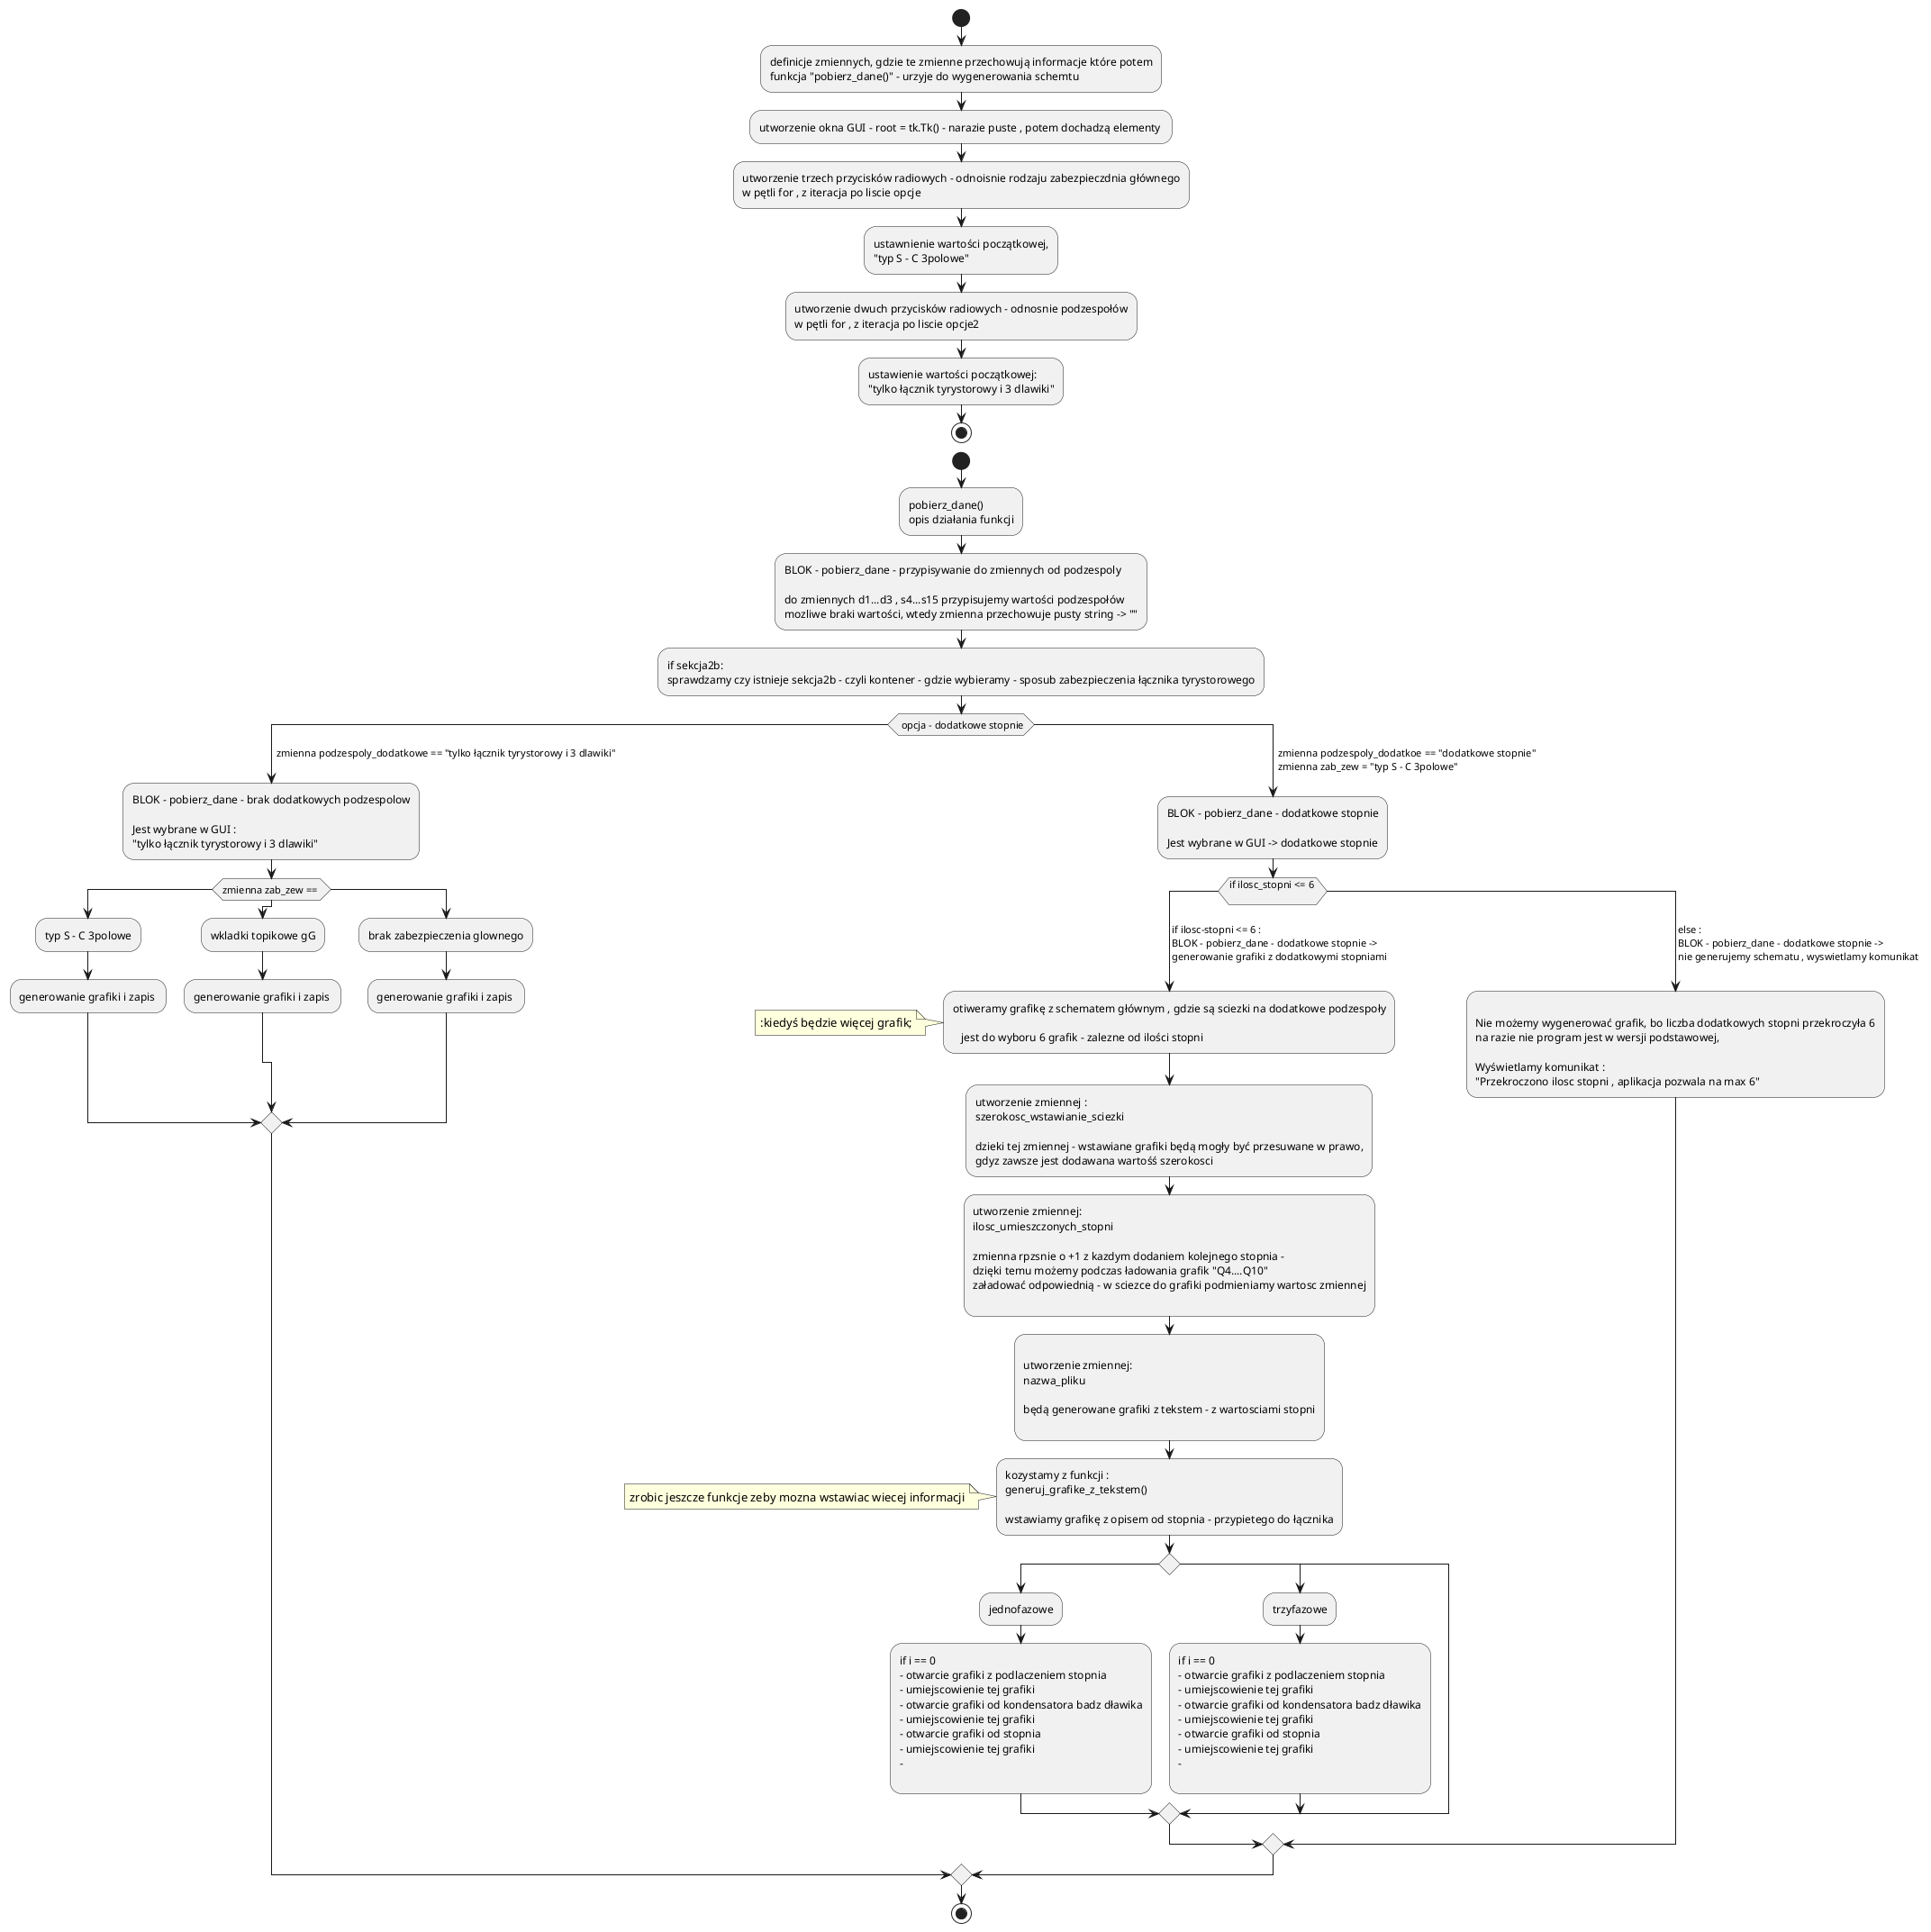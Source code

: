 @startuml

start
:definicje zmiennych, gdzie te zmienne przechowują informacje które potem
funkcja "pobierz_dane()" - urzyje do wygenerowania schemtu;
:utworzenie okna GUI - root = tk.Tk() - narazie puste , potem dochadzą elementy ;
:utworzenie trzech przycisków radiowych - odnoisnie rodzaju zabezpieczdnia głównego
w pętli for , z iteracja po liscie opcje;
:ustawnienie wartości początkowej,
"typ S - C 3polowe";
:utworzenie dwuch przycisków radiowych - odnosnie podzespołów
w pętli for , z iteracja po liscie opcje2;
:ustawienie wartości początkowej:
"tylko łącznik tyrystorowy i 3 dlawiki";
stop


start
:pobierz_dane()
opis działania funkcji;
:BLOK - pobierz_dane - przypisywanie do zmiennych od podzespoly

do zmiennych d1...d3 , s4...s15 przypisujemy wartości podzespołów
mozliwe braki wartości, wtedy zmienna przechowuje pusty string -> "";
:if sekcja2b:
sprawdzamy czy istnieje sekcja2b - czyli kontener - gdzie wybieramy - sposub zabezpieczenia łącznika tyrystorowego;
switch( opcja - dodatkowe stopnie)
case(  zmienna podzespoly_dodatkowe == "tylko łącznik tyrystorowy i 3 dlawiki")
:BLOK - pobierz_dane - brak dodatkowych podzespolow

Jest wybrane w GUI :
"tylko łącznik tyrystorowy i 3 dlawiki";
switch(zmienna zab_zew == )
case()
:typ S - C 3polowe;
:generowanie grafiki i zapis ;
case()
:wkladki topikowe gG;
:generowanie grafiki i zapis ;
case()
:brak zabezpieczenia glownego;
:generowanie grafiki i zapis ;
endswitch
case(  zmienna podzespoly_dodatkoe == "dodatkowe stopnie"\n  zmienna zab_zew = "typ S - C 3polowe")
:BLOK - pobierz_dane - dodatkowe stopnie

Jest wybrane w GUI -> dodatkowe stopnie;
    switch(if ilosc_stopni <= 6 \n )
        case( if ilosc-stopni <= 6 : \n BLOK - pobierz_dane - dodatkowe stopnie -> \n generowanie grafiki z dodatkowymi stopniami )

            :otiweramy grafikę z schematem głównym , gdzie są sciezki na dodatkowe podzespoły

               jest do wyboru 6 grafik - zalezne od ilości stopni;
               note left
                :kiedyś będzie więcej grafik;
                endnote
            :utworzenie zmiennej :
            szerokosc_wstawianie_sciezki

            dzieki tej zmiennej - wstawiane grafiki będą mogły być przesuwane w prawo,
            gdyz zawsze jest dodawana wartośś szerokosci;
            :utworzenie zmiennej:
            ilosc_umieszczonych_stopni

            zmienna rpzsnie o +1 z kazdym dodaniem kolejnego stopnia -
            dzięki temu możemy podczas ładowania grafik "Q4....Q10"
            załadować odpowiednią - w sciezce do grafiki podmieniamy wartosc zmiennej
            ;
            :
            utworzenie zmiennej:
            nazwa_pliku

            będą generowane grafiki z tekstem - z wartosciami stopni
            ;
            :kozystamy z funkcji :
            generuj_grafike_z_tekstem()

            wstawiamy grafikę z opisem od stopnia - przypietego do łącznika;
            note left
                        zrobic jeszcze funkcje zeby mozna wstawiac wiecej informacji
            endnote
                switch()
                    case()
                        :jednofazowe;
                        :if i == 0
                        - otwarcie grafiki z podlaczeniem stopnia
                        - umiejscowienie tej grafiki
                        - otwarcie grafiki od kondensatora badz dławika
                        - umiejscowienie tej grafiki
                        - otwarcie grafiki od stopnia
                        - umiejscowienie tej grafiki
                        -
                        ;
                    case()
                        :trzyfazowe;
                        :if i == 0
                        - otwarcie grafiki z podlaczeniem stopnia
                        - umiejscowienie tej grafiki
                        - otwarcie grafiki od kondensatora badz dławika
                        - umiejscowienie tej grafiki
                        - otwarcie grafiki od stopnia
                        - umiejscowienie tej grafiki
                        -
                        ;
                    case()
                endswitch

        case( else : \n BLOK - pobierz_dane - dodatkowe stopnie -> \n nie generujemy schematu , wyswietlamy komunikat )
            :
            Nie możemy wygenerować grafik, bo liczba dodatkowych stopni przekroczyła 6
            na razie nie program jest w wersji podstawowej,

            Wyświetlamy komunikat :
            "Przekroczono ilosc stopni , aplikacja pozwala na max 6";


endswitch


endswitch
stop

@enduml
